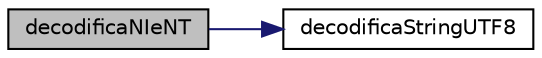 digraph "decodificaNIeNT"
{
 // LATEX_PDF_SIZE
  edge [fontname="Helvetica",fontsize="10",labelfontname="Helvetica",labelfontsize="10"];
  node [fontname="Helvetica",fontsize="10",shape=record];
  rankdir="LR";
  Node1 [label="decodificaNIeNT",height=0.2,width=0.4,color="black", fillcolor="grey75", style="filled", fontcolor="black",tooltip="Função para decodificar uma entrada da Constant Pool."];
  Node1 -> Node2 [color="midnightblue",fontsize="10",style="solid",fontname="Helvetica"];
  Node2 [label="decodificaStringUTF8",height=0.2,width=0.4,color="black", fillcolor="white", style="filled",URL="$leitor_8c.html#a01fd19f088758f2551a518310fccf3bd",tooltip="Função que retorna a string UTF8 da entrada da constant pool recebida como parâmetro."];
}
